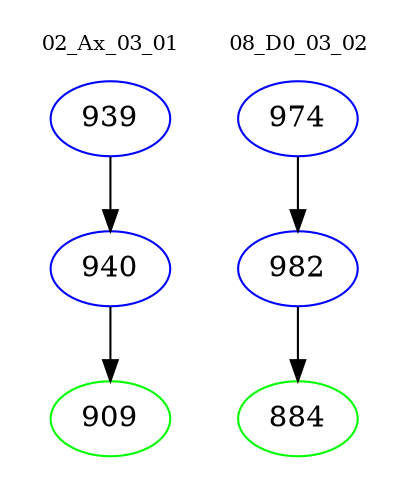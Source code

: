 digraph{
subgraph cluster_0 {
color = white
label = "02_Ax_03_01";
fontsize=10;
T0_939 [label="939", color="blue"]
T0_939 -> T0_940 [color="black"]
T0_940 [label="940", color="blue"]
T0_940 -> T0_909 [color="black"]
T0_909 [label="909", color="green"]
}
subgraph cluster_1 {
color = white
label = "08_D0_03_02";
fontsize=10;
T1_974 [label="974", color="blue"]
T1_974 -> T1_982 [color="black"]
T1_982 [label="982", color="blue"]
T1_982 -> T1_884 [color="black"]
T1_884 [label="884", color="green"]
}
}
